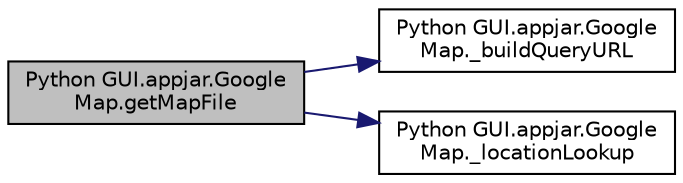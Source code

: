 digraph "Python GUI.appjar.GoogleMap.getMapFile"
{
  edge [fontname="Helvetica",fontsize="10",labelfontname="Helvetica",labelfontsize="10"];
  node [fontname="Helvetica",fontsize="10",shape=record];
  rankdir="LR";
  Node13 [label="Python GUI.appjar.Google\lMap.getMapFile",height=0.2,width=0.4,color="black", fillcolor="grey75", style="filled", fontcolor="black"];
  Node13 -> Node14 [color="midnightblue",fontsize="10",style="solid"];
  Node14 [label="Python GUI.appjar.Google\lMap._buildQueryURL",height=0.2,width=0.4,color="black", fillcolor="white", style="filled",URL="$class_python_01_g_u_i_1_1appjar_1_1_google_map.html#a5e3e387f2eb628c317d07b7b0faa245a"];
  Node13 -> Node15 [color="midnightblue",fontsize="10",style="solid"];
  Node15 [label="Python GUI.appjar.Google\lMap._locationLookup",height=0.2,width=0.4,color="black", fillcolor="white", style="filled",URL="$class_python_01_g_u_i_1_1appjar_1_1_google_map.html#a44b7488dec482f5fc6d615f7d36a0b62"];
}
